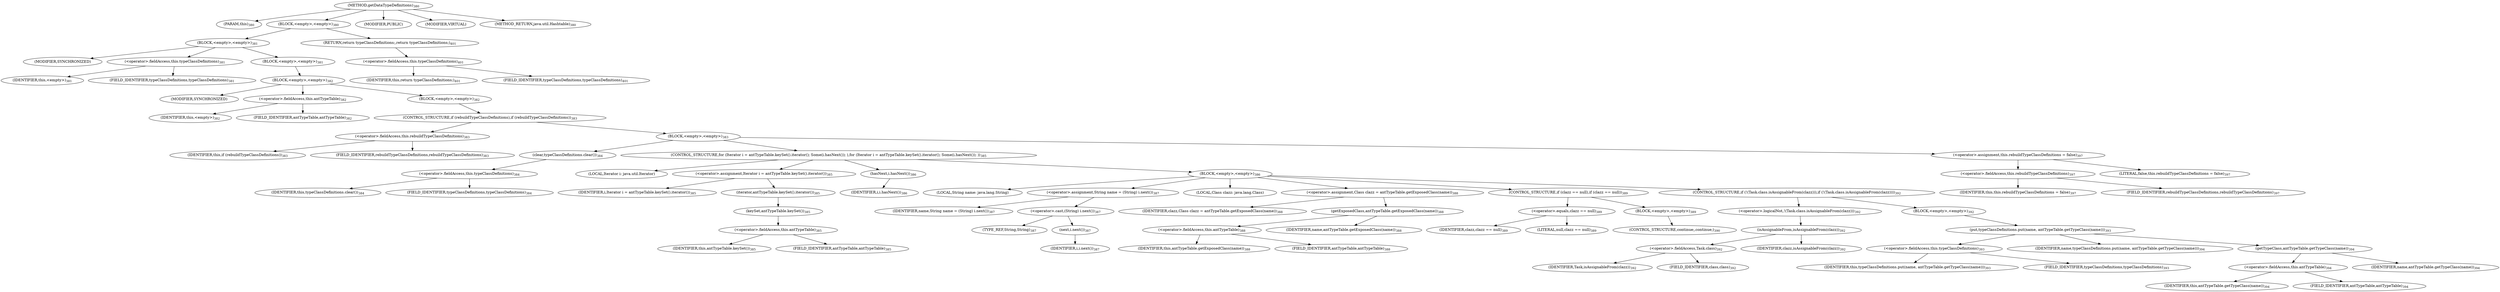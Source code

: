 digraph "getDataTypeDefinitions" {  
"758" [label = <(METHOD,getDataTypeDefinitions)<SUB>380</SUB>> ]
"759" [label = <(PARAM,this)<SUB>380</SUB>> ]
"760" [label = <(BLOCK,&lt;empty&gt;,&lt;empty&gt;)<SUB>380</SUB>> ]
"761" [label = <(BLOCK,&lt;empty&gt;,&lt;empty&gt;)<SUB>381</SUB>> ]
"762" [label = <(MODIFIER,SYNCHRONIZED)> ]
"763" [label = <(&lt;operator&gt;.fieldAccess,this.typeClassDefinitions)<SUB>381</SUB>> ]
"764" [label = <(IDENTIFIER,this,&lt;empty&gt;)<SUB>381</SUB>> ]
"765" [label = <(FIELD_IDENTIFIER,typeClassDefinitions,typeClassDefinitions)<SUB>381</SUB>> ]
"766" [label = <(BLOCK,&lt;empty&gt;,&lt;empty&gt;)<SUB>381</SUB>> ]
"767" [label = <(BLOCK,&lt;empty&gt;,&lt;empty&gt;)<SUB>382</SUB>> ]
"768" [label = <(MODIFIER,SYNCHRONIZED)> ]
"769" [label = <(&lt;operator&gt;.fieldAccess,this.antTypeTable)<SUB>382</SUB>> ]
"770" [label = <(IDENTIFIER,this,&lt;empty&gt;)<SUB>382</SUB>> ]
"771" [label = <(FIELD_IDENTIFIER,antTypeTable,antTypeTable)<SUB>382</SUB>> ]
"772" [label = <(BLOCK,&lt;empty&gt;,&lt;empty&gt;)<SUB>382</SUB>> ]
"773" [label = <(CONTROL_STRUCTURE,if (rebuildTypeClassDefinitions),if (rebuildTypeClassDefinitions))<SUB>383</SUB>> ]
"774" [label = <(&lt;operator&gt;.fieldAccess,this.rebuildTypeClassDefinitions)<SUB>383</SUB>> ]
"775" [label = <(IDENTIFIER,this,if (rebuildTypeClassDefinitions))<SUB>383</SUB>> ]
"776" [label = <(FIELD_IDENTIFIER,rebuildTypeClassDefinitions,rebuildTypeClassDefinitions)<SUB>383</SUB>> ]
"777" [label = <(BLOCK,&lt;empty&gt;,&lt;empty&gt;)<SUB>383</SUB>> ]
"778" [label = <(clear,typeClassDefinitions.clear())<SUB>384</SUB>> ]
"779" [label = <(&lt;operator&gt;.fieldAccess,this.typeClassDefinitions)<SUB>384</SUB>> ]
"780" [label = <(IDENTIFIER,this,typeClassDefinitions.clear())<SUB>384</SUB>> ]
"781" [label = <(FIELD_IDENTIFIER,typeClassDefinitions,typeClassDefinitions)<SUB>384</SUB>> ]
"782" [label = <(CONTROL_STRUCTURE,for (Iterator i = antTypeTable.keySet().iterator(); Some(i.hasNext()); ),for (Iterator i = antTypeTable.keySet().iterator(); Some(i.hasNext()); ))<SUB>385</SUB>> ]
"783" [label = <(LOCAL,Iterator i: java.util.Iterator)> ]
"784" [label = <(&lt;operator&gt;.assignment,Iterator i = antTypeTable.keySet().iterator())<SUB>385</SUB>> ]
"785" [label = <(IDENTIFIER,i,Iterator i = antTypeTable.keySet().iterator())<SUB>385</SUB>> ]
"786" [label = <(iterator,antTypeTable.keySet().iterator())<SUB>385</SUB>> ]
"787" [label = <(keySet,antTypeTable.keySet())<SUB>385</SUB>> ]
"788" [label = <(&lt;operator&gt;.fieldAccess,this.antTypeTable)<SUB>385</SUB>> ]
"789" [label = <(IDENTIFIER,this,antTypeTable.keySet())<SUB>385</SUB>> ]
"790" [label = <(FIELD_IDENTIFIER,antTypeTable,antTypeTable)<SUB>385</SUB>> ]
"791" [label = <(hasNext,i.hasNext())<SUB>386</SUB>> ]
"792" [label = <(IDENTIFIER,i,i.hasNext())<SUB>386</SUB>> ]
"793" [label = <(BLOCK,&lt;empty&gt;,&lt;empty&gt;)<SUB>386</SUB>> ]
"794" [label = <(LOCAL,String name: java.lang.String)> ]
"795" [label = <(&lt;operator&gt;.assignment,String name = (String) i.next())<SUB>387</SUB>> ]
"796" [label = <(IDENTIFIER,name,String name = (String) i.next())<SUB>387</SUB>> ]
"797" [label = <(&lt;operator&gt;.cast,(String) i.next())<SUB>387</SUB>> ]
"798" [label = <(TYPE_REF,String,String)<SUB>387</SUB>> ]
"799" [label = <(next,i.next())<SUB>387</SUB>> ]
"800" [label = <(IDENTIFIER,i,i.next())<SUB>387</SUB>> ]
"801" [label = <(LOCAL,Class clazz: java.lang.Class)> ]
"802" [label = <(&lt;operator&gt;.assignment,Class clazz = antTypeTable.getExposedClass(name))<SUB>388</SUB>> ]
"803" [label = <(IDENTIFIER,clazz,Class clazz = antTypeTable.getExposedClass(name))<SUB>388</SUB>> ]
"804" [label = <(getExposedClass,antTypeTable.getExposedClass(name))<SUB>388</SUB>> ]
"805" [label = <(&lt;operator&gt;.fieldAccess,this.antTypeTable)<SUB>388</SUB>> ]
"806" [label = <(IDENTIFIER,this,antTypeTable.getExposedClass(name))<SUB>388</SUB>> ]
"807" [label = <(FIELD_IDENTIFIER,antTypeTable,antTypeTable)<SUB>388</SUB>> ]
"808" [label = <(IDENTIFIER,name,antTypeTable.getExposedClass(name))<SUB>388</SUB>> ]
"809" [label = <(CONTROL_STRUCTURE,if (clazz == null),if (clazz == null))<SUB>389</SUB>> ]
"810" [label = <(&lt;operator&gt;.equals,clazz == null)<SUB>389</SUB>> ]
"811" [label = <(IDENTIFIER,clazz,clazz == null)<SUB>389</SUB>> ]
"812" [label = <(LITERAL,null,clazz == null)<SUB>389</SUB>> ]
"813" [label = <(BLOCK,&lt;empty&gt;,&lt;empty&gt;)<SUB>389</SUB>> ]
"814" [label = <(CONTROL_STRUCTURE,continue;,continue;)<SUB>390</SUB>> ]
"815" [label = <(CONTROL_STRUCTURE,if (!(Task.class.isAssignableFrom(clazz))),if (!(Task.class.isAssignableFrom(clazz))))<SUB>392</SUB>> ]
"816" [label = <(&lt;operator&gt;.logicalNot,!(Task.class.isAssignableFrom(clazz)))<SUB>392</SUB>> ]
"817" [label = <(isAssignableFrom,isAssignableFrom(clazz))<SUB>392</SUB>> ]
"818" [label = <(&lt;operator&gt;.fieldAccess,Task.class)<SUB>392</SUB>> ]
"819" [label = <(IDENTIFIER,Task,isAssignableFrom(clazz))<SUB>392</SUB>> ]
"820" [label = <(FIELD_IDENTIFIER,class,class)<SUB>392</SUB>> ]
"821" [label = <(IDENTIFIER,clazz,isAssignableFrom(clazz))<SUB>392</SUB>> ]
"822" [label = <(BLOCK,&lt;empty&gt;,&lt;empty&gt;)<SUB>392</SUB>> ]
"823" [label = <(put,typeClassDefinitions.put(name, antTypeTable.getTypeClass(name)))<SUB>393</SUB>> ]
"824" [label = <(&lt;operator&gt;.fieldAccess,this.typeClassDefinitions)<SUB>393</SUB>> ]
"825" [label = <(IDENTIFIER,this,typeClassDefinitions.put(name, antTypeTable.getTypeClass(name)))<SUB>393</SUB>> ]
"826" [label = <(FIELD_IDENTIFIER,typeClassDefinitions,typeClassDefinitions)<SUB>393</SUB>> ]
"827" [label = <(IDENTIFIER,name,typeClassDefinitions.put(name, antTypeTable.getTypeClass(name)))<SUB>394</SUB>> ]
"828" [label = <(getTypeClass,antTypeTable.getTypeClass(name))<SUB>394</SUB>> ]
"829" [label = <(&lt;operator&gt;.fieldAccess,this.antTypeTable)<SUB>394</SUB>> ]
"830" [label = <(IDENTIFIER,this,antTypeTable.getTypeClass(name))<SUB>394</SUB>> ]
"831" [label = <(FIELD_IDENTIFIER,antTypeTable,antTypeTable)<SUB>394</SUB>> ]
"832" [label = <(IDENTIFIER,name,antTypeTable.getTypeClass(name))<SUB>394</SUB>> ]
"833" [label = <(&lt;operator&gt;.assignment,this.rebuildTypeClassDefinitions = false)<SUB>397</SUB>> ]
"834" [label = <(&lt;operator&gt;.fieldAccess,this.rebuildTypeClassDefinitions)<SUB>397</SUB>> ]
"835" [label = <(IDENTIFIER,this,this.rebuildTypeClassDefinitions = false)<SUB>397</SUB>> ]
"836" [label = <(FIELD_IDENTIFIER,rebuildTypeClassDefinitions,rebuildTypeClassDefinitions)<SUB>397</SUB>> ]
"837" [label = <(LITERAL,false,this.rebuildTypeClassDefinitions = false)<SUB>397</SUB>> ]
"838" [label = <(RETURN,return typeClassDefinitions;,return typeClassDefinitions;)<SUB>401</SUB>> ]
"839" [label = <(&lt;operator&gt;.fieldAccess,this.typeClassDefinitions)<SUB>401</SUB>> ]
"840" [label = <(IDENTIFIER,this,return typeClassDefinitions;)<SUB>401</SUB>> ]
"841" [label = <(FIELD_IDENTIFIER,typeClassDefinitions,typeClassDefinitions)<SUB>401</SUB>> ]
"842" [label = <(MODIFIER,PUBLIC)> ]
"843" [label = <(MODIFIER,VIRTUAL)> ]
"844" [label = <(METHOD_RETURN,java.util.Hashtable)<SUB>380</SUB>> ]
  "758" -> "759" 
  "758" -> "760" 
  "758" -> "842" 
  "758" -> "843" 
  "758" -> "844" 
  "760" -> "761" 
  "760" -> "838" 
  "761" -> "762" 
  "761" -> "763" 
  "761" -> "766" 
  "763" -> "764" 
  "763" -> "765" 
  "766" -> "767" 
  "767" -> "768" 
  "767" -> "769" 
  "767" -> "772" 
  "769" -> "770" 
  "769" -> "771" 
  "772" -> "773" 
  "773" -> "774" 
  "773" -> "777" 
  "774" -> "775" 
  "774" -> "776" 
  "777" -> "778" 
  "777" -> "782" 
  "777" -> "833" 
  "778" -> "779" 
  "779" -> "780" 
  "779" -> "781" 
  "782" -> "783" 
  "782" -> "784" 
  "782" -> "791" 
  "782" -> "793" 
  "784" -> "785" 
  "784" -> "786" 
  "786" -> "787" 
  "787" -> "788" 
  "788" -> "789" 
  "788" -> "790" 
  "791" -> "792" 
  "793" -> "794" 
  "793" -> "795" 
  "793" -> "801" 
  "793" -> "802" 
  "793" -> "809" 
  "793" -> "815" 
  "795" -> "796" 
  "795" -> "797" 
  "797" -> "798" 
  "797" -> "799" 
  "799" -> "800" 
  "802" -> "803" 
  "802" -> "804" 
  "804" -> "805" 
  "804" -> "808" 
  "805" -> "806" 
  "805" -> "807" 
  "809" -> "810" 
  "809" -> "813" 
  "810" -> "811" 
  "810" -> "812" 
  "813" -> "814" 
  "815" -> "816" 
  "815" -> "822" 
  "816" -> "817" 
  "817" -> "818" 
  "817" -> "821" 
  "818" -> "819" 
  "818" -> "820" 
  "822" -> "823" 
  "823" -> "824" 
  "823" -> "827" 
  "823" -> "828" 
  "824" -> "825" 
  "824" -> "826" 
  "828" -> "829" 
  "828" -> "832" 
  "829" -> "830" 
  "829" -> "831" 
  "833" -> "834" 
  "833" -> "837" 
  "834" -> "835" 
  "834" -> "836" 
  "838" -> "839" 
  "839" -> "840" 
  "839" -> "841" 
}
